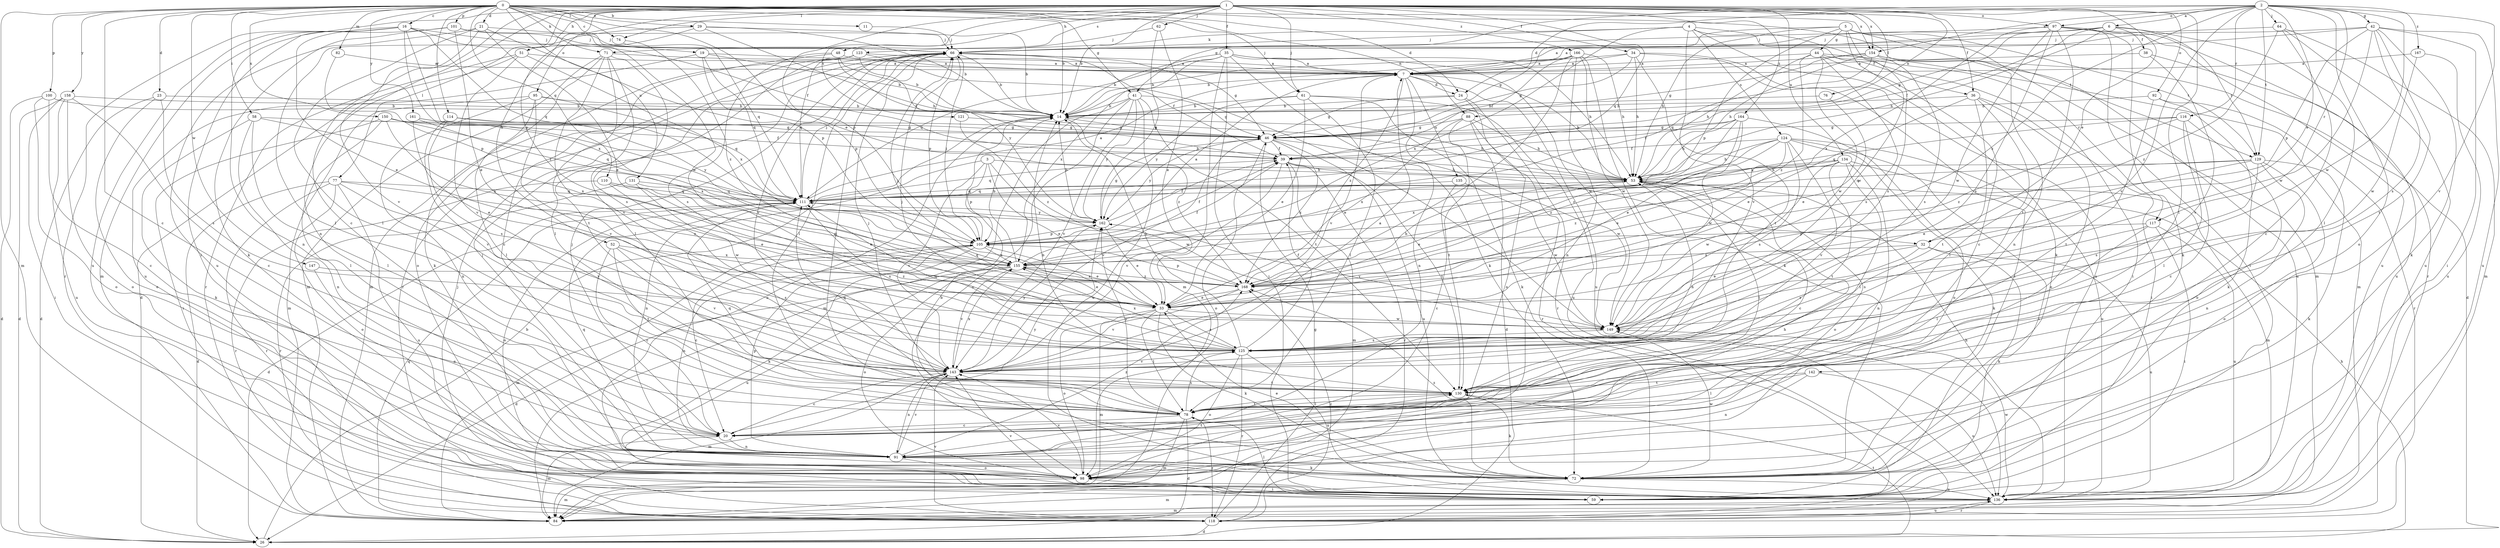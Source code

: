 strict digraph  {
0;
1;
2;
3;
4;
5;
6;
7;
11;
14;
16;
19;
20;
21;
23;
24;
26;
29;
32;
33;
34;
35;
36;
38;
39;
41;
42;
44;
46;
48;
51;
52;
53;
58;
59;
61;
62;
64;
66;
71;
72;
74;
76;
77;
78;
82;
84;
88;
91;
92;
95;
97;
98;
100;
101;
105;
110;
111;
114;
116;
117;
118;
121;
123;
124;
125;
129;
130;
131;
134;
135;
136;
142;
143;
147;
149;
150;
154;
155;
158;
161;
162;
164;
166;
167;
168;
0 -> 11  [label=b];
0 -> 14  [label=b];
0 -> 16  [label=c];
0 -> 19  [label=c];
0 -> 20  [label=c];
0 -> 21  [label=d];
0 -> 23  [label=d];
0 -> 24  [label=d];
0 -> 29  [label=e];
0 -> 32  [label=e];
0 -> 41  [label=g];
0 -> 58  [label=i];
0 -> 61  [label=j];
0 -> 71  [label=k];
0 -> 74  [label=l];
0 -> 82  [label=m];
0 -> 84  [label=m];
0 -> 88  [label=n];
0 -> 100  [label=p];
0 -> 101  [label=p];
0 -> 110  [label=q];
0 -> 114  [label=r];
0 -> 129  [label=t];
0 -> 131  [label=u];
0 -> 147  [label=w];
0 -> 149  [label=w];
0 -> 150  [label=x];
0 -> 154  [label=x];
0 -> 158  [label=y];
0 -> 161  [label=y];
1 -> 14  [label=b];
1 -> 20  [label=c];
1 -> 32  [label=e];
1 -> 34  [label=f];
1 -> 35  [label=f];
1 -> 36  [label=f];
1 -> 48  [label=h];
1 -> 51  [label=h];
1 -> 52  [label=h];
1 -> 59  [label=i];
1 -> 61  [label=j];
1 -> 62  [label=j];
1 -> 74  [label=l];
1 -> 76  [label=l];
1 -> 77  [label=l];
1 -> 78  [label=l];
1 -> 88  [label=n];
1 -> 91  [label=n];
1 -> 92  [label=o];
1 -> 95  [label=o];
1 -> 97  [label=o];
1 -> 105  [label=p];
1 -> 111  [label=q];
1 -> 121  [label=s];
1 -> 123  [label=s];
1 -> 134  [label=u];
1 -> 154  [label=x];
1 -> 164  [label=z];
1 -> 166  [label=z];
2 -> 6  [label=a];
2 -> 24  [label=d];
2 -> 32  [label=e];
2 -> 41  [label=g];
2 -> 42  [label=g];
2 -> 64  [label=j];
2 -> 97  [label=o];
2 -> 98  [label=o];
2 -> 116  [label=r];
2 -> 117  [label=r];
2 -> 129  [label=t];
2 -> 142  [label=v];
2 -> 143  [label=v];
2 -> 149  [label=w];
2 -> 154  [label=x];
2 -> 167  [label=z];
2 -> 168  [label=z];
3 -> 33  [label=e];
3 -> 53  [label=h];
3 -> 91  [label=n];
3 -> 105  [label=p];
3 -> 143  [label=v];
3 -> 149  [label=w];
4 -> 36  [label=f];
4 -> 66  [label=j];
4 -> 71  [label=k];
4 -> 72  [label=k];
4 -> 117  [label=r];
4 -> 124  [label=s];
4 -> 143  [label=v];
4 -> 155  [label=x];
5 -> 44  [label=g];
5 -> 46  [label=g];
5 -> 53  [label=h];
5 -> 84  [label=m];
5 -> 91  [label=n];
5 -> 105  [label=p];
5 -> 125  [label=s];
5 -> 129  [label=t];
5 -> 149  [label=w];
6 -> 38  [label=f];
6 -> 39  [label=f];
6 -> 46  [label=g];
6 -> 53  [label=h];
6 -> 66  [label=j];
6 -> 78  [label=l];
6 -> 129  [label=t];
7 -> 24  [label=d];
7 -> 53  [label=h];
7 -> 91  [label=n];
7 -> 135  [label=u];
7 -> 136  [label=u];
7 -> 143  [label=v];
7 -> 168  [label=z];
11 -> 66  [label=j];
14 -> 46  [label=g];
14 -> 98  [label=o];
14 -> 168  [label=z];
16 -> 33  [label=e];
16 -> 39  [label=f];
16 -> 66  [label=j];
16 -> 91  [label=n];
16 -> 111  [label=q];
16 -> 118  [label=r];
16 -> 136  [label=u];
16 -> 155  [label=x];
16 -> 162  [label=y];
19 -> 7  [label=a];
19 -> 14  [label=b];
19 -> 105  [label=p];
19 -> 111  [label=q];
19 -> 136  [label=u];
20 -> 66  [label=j];
20 -> 84  [label=m];
20 -> 91  [label=n];
20 -> 162  [label=y];
21 -> 33  [label=e];
21 -> 66  [label=j];
21 -> 78  [label=l];
21 -> 105  [label=p];
21 -> 136  [label=u];
21 -> 143  [label=v];
23 -> 14  [label=b];
23 -> 26  [label=d];
23 -> 98  [label=o];
23 -> 125  [label=s];
24 -> 14  [label=b];
24 -> 46  [label=g];
24 -> 98  [label=o];
24 -> 118  [label=r];
26 -> 14  [label=b];
26 -> 53  [label=h];
26 -> 130  [label=t];
29 -> 14  [label=b];
29 -> 53  [label=h];
29 -> 66  [label=j];
29 -> 78  [label=l];
29 -> 168  [label=z];
32 -> 33  [label=e];
32 -> 72  [label=k];
32 -> 125  [label=s];
32 -> 136  [label=u];
32 -> 155  [label=x];
33 -> 66  [label=j];
33 -> 72  [label=k];
33 -> 78  [label=l];
33 -> 84  [label=m];
33 -> 98  [label=o];
33 -> 111  [label=q];
33 -> 125  [label=s];
33 -> 149  [label=w];
34 -> 7  [label=a];
34 -> 14  [label=b];
34 -> 46  [label=g];
34 -> 53  [label=h];
34 -> 59  [label=i];
34 -> 130  [label=t];
34 -> 136  [label=u];
35 -> 7  [label=a];
35 -> 14  [label=b];
35 -> 53  [label=h];
35 -> 59  [label=i];
35 -> 72  [label=k];
35 -> 84  [label=m];
35 -> 111  [label=q];
35 -> 149  [label=w];
35 -> 155  [label=x];
36 -> 14  [label=b];
36 -> 33  [label=e];
36 -> 59  [label=i];
36 -> 78  [label=l];
36 -> 98  [label=o];
36 -> 130  [label=t];
38 -> 7  [label=a];
38 -> 136  [label=u];
38 -> 143  [label=v];
39 -> 53  [label=h];
39 -> 84  [label=m];
39 -> 111  [label=q];
39 -> 118  [label=r];
39 -> 130  [label=t];
39 -> 143  [label=v];
41 -> 14  [label=b];
41 -> 46  [label=g];
41 -> 84  [label=m];
41 -> 98  [label=o];
41 -> 130  [label=t];
41 -> 136  [label=u];
41 -> 143  [label=v];
41 -> 162  [label=y];
42 -> 7  [label=a];
42 -> 59  [label=i];
42 -> 66  [label=j];
42 -> 72  [label=k];
42 -> 105  [label=p];
42 -> 125  [label=s];
42 -> 130  [label=t];
42 -> 136  [label=u];
42 -> 149  [label=w];
44 -> 7  [label=a];
44 -> 20  [label=c];
44 -> 53  [label=h];
44 -> 59  [label=i];
44 -> 84  [label=m];
44 -> 125  [label=s];
44 -> 149  [label=w];
44 -> 168  [label=z];
46 -> 39  [label=f];
46 -> 98  [label=o];
46 -> 136  [label=u];
46 -> 143  [label=v];
46 -> 149  [label=w];
46 -> 162  [label=y];
46 -> 168  [label=z];
48 -> 7  [label=a];
48 -> 14  [label=b];
48 -> 39  [label=f];
48 -> 98  [label=o];
48 -> 125  [label=s];
51 -> 7  [label=a];
51 -> 26  [label=d];
51 -> 118  [label=r];
51 -> 143  [label=v];
51 -> 155  [label=x];
52 -> 20  [label=c];
52 -> 125  [label=s];
52 -> 130  [label=t];
52 -> 143  [label=v];
52 -> 155  [label=x];
53 -> 14  [label=b];
53 -> 20  [label=c];
53 -> 33  [label=e];
53 -> 78  [label=l];
53 -> 98  [label=o];
53 -> 111  [label=q];
58 -> 46  [label=g];
58 -> 72  [label=k];
58 -> 78  [label=l];
58 -> 91  [label=n];
58 -> 155  [label=x];
59 -> 78  [label=l];
59 -> 143  [label=v];
61 -> 14  [label=b];
61 -> 33  [label=e];
61 -> 72  [label=k];
61 -> 78  [label=l];
61 -> 136  [label=u];
61 -> 162  [label=y];
62 -> 33  [label=e];
62 -> 66  [label=j];
62 -> 162  [label=y];
64 -> 20  [label=c];
64 -> 66  [label=j];
64 -> 84  [label=m];
64 -> 136  [label=u];
64 -> 168  [label=z];
66 -> 7  [label=a];
66 -> 14  [label=b];
66 -> 46  [label=g];
66 -> 78  [label=l];
66 -> 105  [label=p];
66 -> 118  [label=r];
66 -> 143  [label=v];
71 -> 7  [label=a];
71 -> 72  [label=k];
71 -> 78  [label=l];
71 -> 84  [label=m];
71 -> 125  [label=s];
71 -> 130  [label=t];
71 -> 143  [label=v];
72 -> 14  [label=b];
72 -> 33  [label=e];
72 -> 84  [label=m];
72 -> 136  [label=u];
72 -> 149  [label=w];
72 -> 168  [label=z];
74 -> 111  [label=q];
74 -> 168  [label=z];
76 -> 14  [label=b];
76 -> 33  [label=e];
77 -> 26  [label=d];
77 -> 98  [label=o];
77 -> 111  [label=q];
77 -> 118  [label=r];
77 -> 136  [label=u];
77 -> 143  [label=v];
77 -> 168  [label=z];
78 -> 20  [label=c];
78 -> 26  [label=d];
78 -> 66  [label=j];
78 -> 84  [label=m];
78 -> 111  [label=q];
78 -> 118  [label=r];
78 -> 125  [label=s];
78 -> 130  [label=t];
78 -> 162  [label=y];
82 -> 7  [label=a];
82 -> 105  [label=p];
84 -> 111  [label=q];
88 -> 26  [label=d];
88 -> 33  [label=e];
88 -> 46  [label=g];
88 -> 53  [label=h];
88 -> 118  [label=r];
88 -> 130  [label=t];
91 -> 66  [label=j];
91 -> 72  [label=k];
91 -> 98  [label=o];
91 -> 105  [label=p];
91 -> 111  [label=q];
91 -> 130  [label=t];
91 -> 143  [label=v];
91 -> 168  [label=z];
92 -> 14  [label=b];
92 -> 72  [label=k];
92 -> 118  [label=r];
92 -> 130  [label=t];
95 -> 14  [label=b];
95 -> 78  [label=l];
95 -> 84  [label=m];
95 -> 91  [label=n];
95 -> 111  [label=q];
95 -> 143  [label=v];
97 -> 7  [label=a];
97 -> 59  [label=i];
97 -> 66  [label=j];
97 -> 72  [label=k];
97 -> 118  [label=r];
97 -> 125  [label=s];
97 -> 130  [label=t];
97 -> 136  [label=u];
97 -> 149  [label=w];
97 -> 155  [label=x];
98 -> 53  [label=h];
98 -> 59  [label=i];
98 -> 84  [label=m];
98 -> 143  [label=v];
100 -> 14  [label=b];
100 -> 20  [label=c];
100 -> 26  [label=d];
100 -> 98  [label=o];
101 -> 14  [label=b];
101 -> 33  [label=e];
101 -> 66  [label=j];
101 -> 72  [label=k];
101 -> 84  [label=m];
105 -> 7  [label=a];
105 -> 20  [label=c];
105 -> 33  [label=e];
105 -> 39  [label=f];
105 -> 66  [label=j];
105 -> 72  [label=k];
105 -> 84  [label=m];
105 -> 91  [label=n];
105 -> 155  [label=x];
110 -> 33  [label=e];
110 -> 111  [label=q];
110 -> 118  [label=r];
110 -> 168  [label=z];
111 -> 7  [label=a];
111 -> 26  [label=d];
111 -> 66  [label=j];
111 -> 98  [label=o];
111 -> 125  [label=s];
111 -> 162  [label=y];
114 -> 46  [label=g];
114 -> 125  [label=s];
114 -> 143  [label=v];
114 -> 162  [label=y];
116 -> 20  [label=c];
116 -> 46  [label=g];
116 -> 78  [label=l];
116 -> 98  [label=o];
116 -> 111  [label=q];
116 -> 168  [label=z];
117 -> 59  [label=i];
117 -> 78  [label=l];
117 -> 105  [label=p];
117 -> 125  [label=s];
117 -> 136  [label=u];
118 -> 26  [label=d];
118 -> 46  [label=g];
118 -> 66  [label=j];
118 -> 136  [label=u];
118 -> 143  [label=v];
118 -> 168  [label=z];
121 -> 46  [label=g];
121 -> 168  [label=z];
123 -> 7  [label=a];
123 -> 20  [label=c];
123 -> 39  [label=f];
123 -> 78  [label=l];
123 -> 84  [label=m];
123 -> 111  [label=q];
123 -> 162  [label=y];
124 -> 33  [label=e];
124 -> 39  [label=f];
124 -> 53  [label=h];
124 -> 59  [label=i];
124 -> 72  [label=k];
124 -> 125  [label=s];
124 -> 136  [label=u];
124 -> 143  [label=v];
124 -> 155  [label=x];
124 -> 168  [label=z];
125 -> 14  [label=b];
125 -> 39  [label=f];
125 -> 66  [label=j];
125 -> 98  [label=o];
125 -> 111  [label=q];
125 -> 118  [label=r];
125 -> 136  [label=u];
125 -> 143  [label=v];
125 -> 155  [label=x];
129 -> 33  [label=e];
129 -> 53  [label=h];
129 -> 72  [label=k];
129 -> 91  [label=n];
129 -> 98  [label=o];
129 -> 111  [label=q];
129 -> 125  [label=s];
130 -> 14  [label=b];
130 -> 53  [label=h];
130 -> 66  [label=j];
130 -> 72  [label=k];
130 -> 78  [label=l];
130 -> 111  [label=q];
131 -> 33  [label=e];
131 -> 111  [label=q];
131 -> 118  [label=r];
131 -> 149  [label=w];
134 -> 53  [label=h];
134 -> 78  [label=l];
134 -> 84  [label=m];
134 -> 91  [label=n];
134 -> 130  [label=t];
134 -> 149  [label=w];
134 -> 155  [label=x];
134 -> 168  [label=z];
135 -> 20  [label=c];
135 -> 111  [label=q];
135 -> 149  [label=w];
136 -> 53  [label=h];
136 -> 84  [label=m];
136 -> 118  [label=r];
136 -> 149  [label=w];
142 -> 78  [label=l];
142 -> 91  [label=n];
142 -> 130  [label=t];
142 -> 136  [label=u];
143 -> 7  [label=a];
143 -> 20  [label=c];
143 -> 84  [label=m];
143 -> 91  [label=n];
143 -> 130  [label=t];
143 -> 155  [label=x];
143 -> 162  [label=y];
147 -> 91  [label=n];
147 -> 168  [label=z];
149 -> 66  [label=j];
149 -> 125  [label=s];
149 -> 162  [label=y];
150 -> 39  [label=f];
150 -> 46  [label=g];
150 -> 59  [label=i];
150 -> 78  [label=l];
150 -> 111  [label=q];
150 -> 155  [label=x];
154 -> 7  [label=a];
154 -> 26  [label=d];
154 -> 46  [label=g];
154 -> 53  [label=h];
154 -> 111  [label=q];
154 -> 125  [label=s];
154 -> 136  [label=u];
155 -> 14  [label=b];
155 -> 26  [label=d];
155 -> 33  [label=e];
155 -> 39  [label=f];
155 -> 98  [label=o];
155 -> 136  [label=u];
155 -> 143  [label=v];
155 -> 168  [label=z];
158 -> 14  [label=b];
158 -> 20  [label=c];
158 -> 26  [label=d];
158 -> 59  [label=i];
158 -> 98  [label=o];
158 -> 136  [label=u];
161 -> 33  [label=e];
161 -> 46  [label=g];
161 -> 53  [label=h];
161 -> 155  [label=x];
162 -> 14  [label=b];
162 -> 33  [label=e];
162 -> 39  [label=f];
162 -> 46  [label=g];
162 -> 105  [label=p];
164 -> 33  [label=e];
164 -> 39  [label=f];
164 -> 46  [label=g];
164 -> 53  [label=h];
164 -> 98  [label=o];
164 -> 149  [label=w];
164 -> 168  [label=z];
166 -> 7  [label=a];
166 -> 14  [label=b];
166 -> 39  [label=f];
166 -> 53  [label=h];
166 -> 72  [label=k];
166 -> 91  [label=n];
166 -> 149  [label=w];
166 -> 168  [label=z];
167 -> 7  [label=a];
167 -> 136  [label=u];
167 -> 149  [label=w];
168 -> 33  [label=e];
168 -> 53  [label=h];
168 -> 105  [label=p];
168 -> 143  [label=v];
168 -> 155  [label=x];
}
